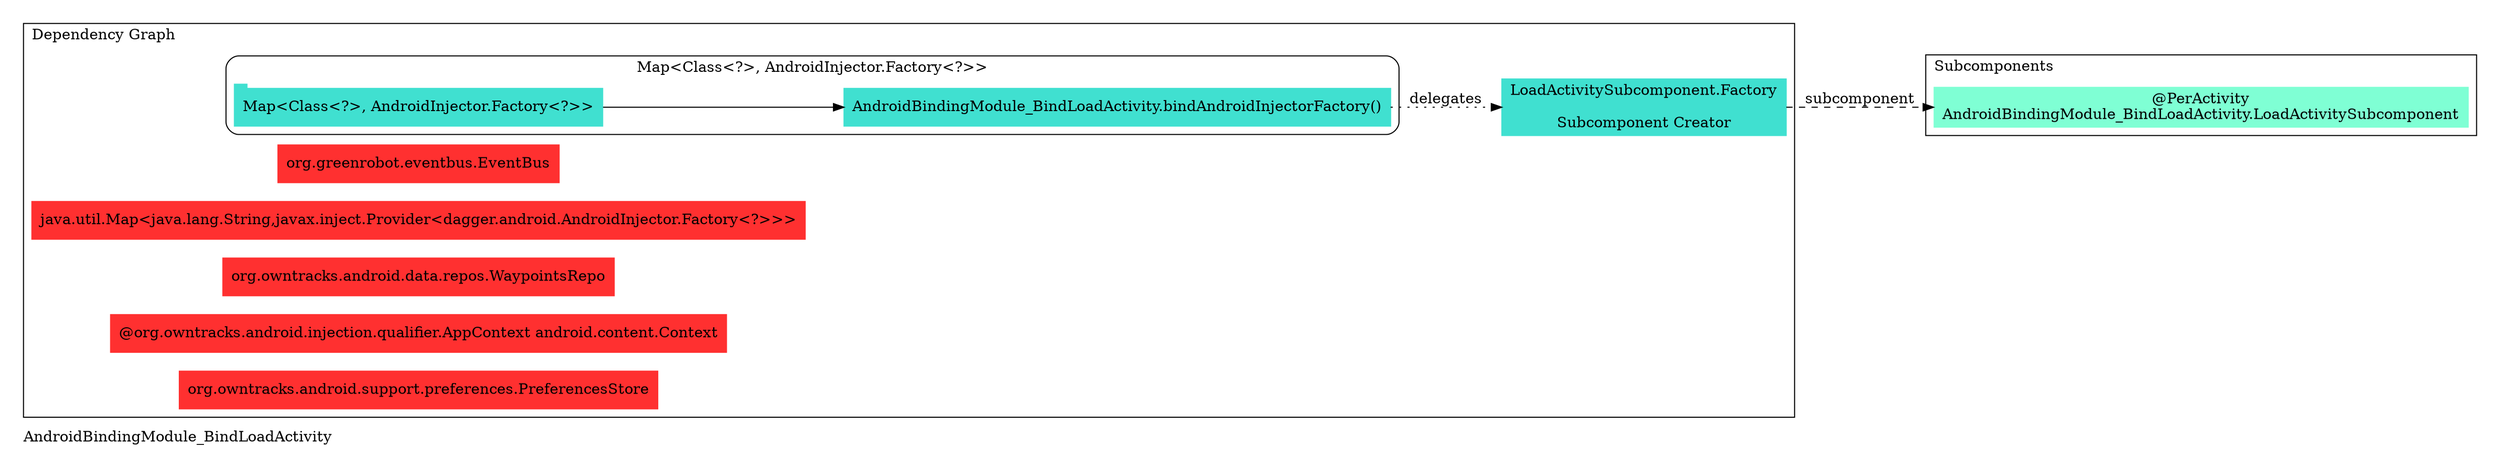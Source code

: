 digraph "org.owntracks.android.injection.modules.AndroidBindingModule_BindLoadActivity" {
  graph [rankdir="LR", labeljust="l", label="AndroidBindingModule_BindLoadActivity", pad="0.2", compound="true"]
  node [shape="rectangle", style="filled", color="turquoise"]
  subgraph "cluster_Entry Points" {
    graph [labeljust="l", label="Entry Points"]
    node [shape="component", penwidth="2"]
  }
  subgraph "cluster_Dependency Graph" {
    graph [labeljust="l", label="Dependency Graph"]
    "30120ac3-26f0-44af-81ad-e4fdd2c4f914" [label="AndroidBindingModule_BindLoadActivity.bindAndroidInjectorFactory()", color="turquoise"]
    "68ff1088-80d9-46ce-a83d-056d40845d33" [label="LoadActivitySubcomponent.Factory\n\nSubcomponent Creator", color="turquoise"]
    "919e1d93-4b88-495b-bf20-e9fc639d52fe" [label="org.greenrobot.eventbus.EventBus", color="firebrick1"]
    "488d71fe-5f2f-4a24-b8e9-d70dd406d104" [label="java.util.Map<java.lang.String,javax.inject.Provider<dagger.android.AndroidInjector.Factory<?>>>", color="firebrick1"]
    "e21c0860-04e8-414c-b044-de91e1343671" [label="org.owntracks.android.data.repos.WaypointsRepo", color="firebrick1"]
    "d4ab25d2-9905-4e55-88b7-b1ae65eb8664" [label="@org.owntracks.android.injection.qualifier.AppContext android.content.Context", color="firebrick1"]
    "9e4192ba-4ae8-4f84-953c-66c23a656734" [label="org.owntracks.android.support.preferences.PreferencesStore", color="firebrick1"]
    subgraph "cluster_Map<Class<?>, AndroidInjector.Factory<?>>" {
      graph [label="Map<Class<?>, AndroidInjector.Factory<?>>", labeljust="c", style="rounded", color="black"]
      "c1da0826-7237-433d-9174-34cefa595d52" [label="Map<Class<?>, AndroidInjector.Factory<?>>", color="turquoise", shape="tab"]
      "30120ac3-26f0-44af-81ad-e4fdd2c4f914" [label="AndroidBindingModule_BindLoadActivity.bindAndroidInjectorFactory()", color="turquoise"]
    }
  }
  subgraph "cluster_Subcomponents" {
    graph [labeljust="l", shape="folder", label="Subcomponents"]
    "68810bbc-ed04-4ba8-b36e-cc4d3ec3c489" [label="@PerActivity\nAndroidBindingModule_BindLoadActivity.LoadActivitySubcomponent", href="full_org.owntracks.android.injection.modules.AndroidBindingModule_BindLoadActivity.LoadActivitySubcomponent.svg", color="aquamarine"]
  }
  "c1da0826-7237-433d-9174-34cefa595d52" -> "30120ac3-26f0-44af-81ad-e4fdd2c4f914"
  "30120ac3-26f0-44af-81ad-e4fdd2c4f914" -> "68ff1088-80d9-46ce-a83d-056d40845d33" [style="dotted", label="delegates"]
  "68ff1088-80d9-46ce-a83d-056d40845d33" -> "68810bbc-ed04-4ba8-b36e-cc4d3ec3c489" [style="dashed", label="subcomponent", headport="w"]
}

